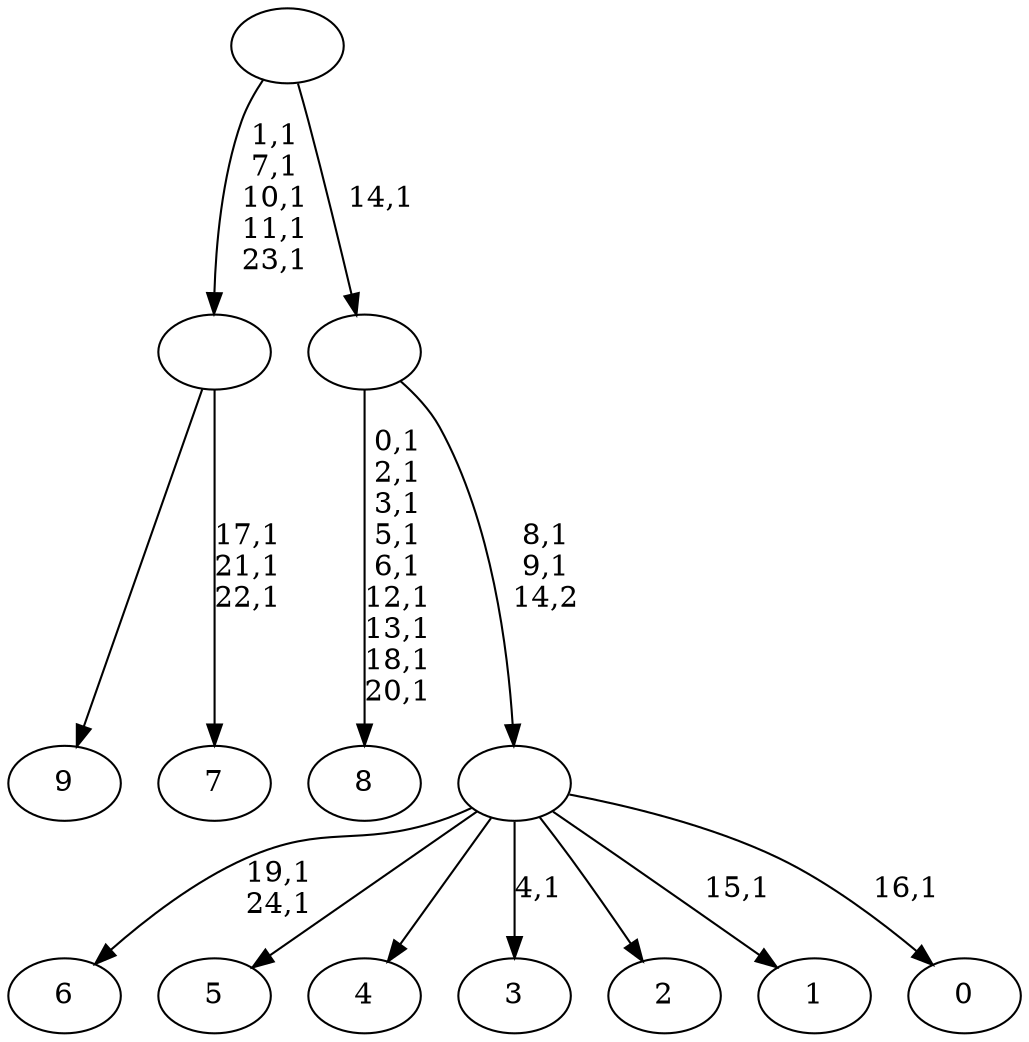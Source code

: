 digraph T {
	35 [label="9"]
	34 [label="8"]
	24 [label="7"]
	20 [label=""]
	15 [label="6"]
	12 [label="5"]
	11 [label="4"]
	10 [label="3"]
	8 [label="2"]
	7 [label="1"]
	5 [label="0"]
	3 [label=""]
	1 [label=""]
	0 [label=""]
	20 -> 24 [label="17,1\n21,1\n22,1"]
	20 -> 35 [label=""]
	3 -> 5 [label="16,1"]
	3 -> 7 [label="15,1"]
	3 -> 10 [label="4,1"]
	3 -> 15 [label="19,1\n24,1"]
	3 -> 12 [label=""]
	3 -> 11 [label=""]
	3 -> 8 [label=""]
	1 -> 3 [label="8,1\n9,1\n14,2"]
	1 -> 34 [label="0,1\n2,1\n3,1\n5,1\n6,1\n12,1\n13,1\n18,1\n20,1"]
	0 -> 20 [label="1,1\n7,1\n10,1\n11,1\n23,1"]
	0 -> 1 [label="14,1"]
}

